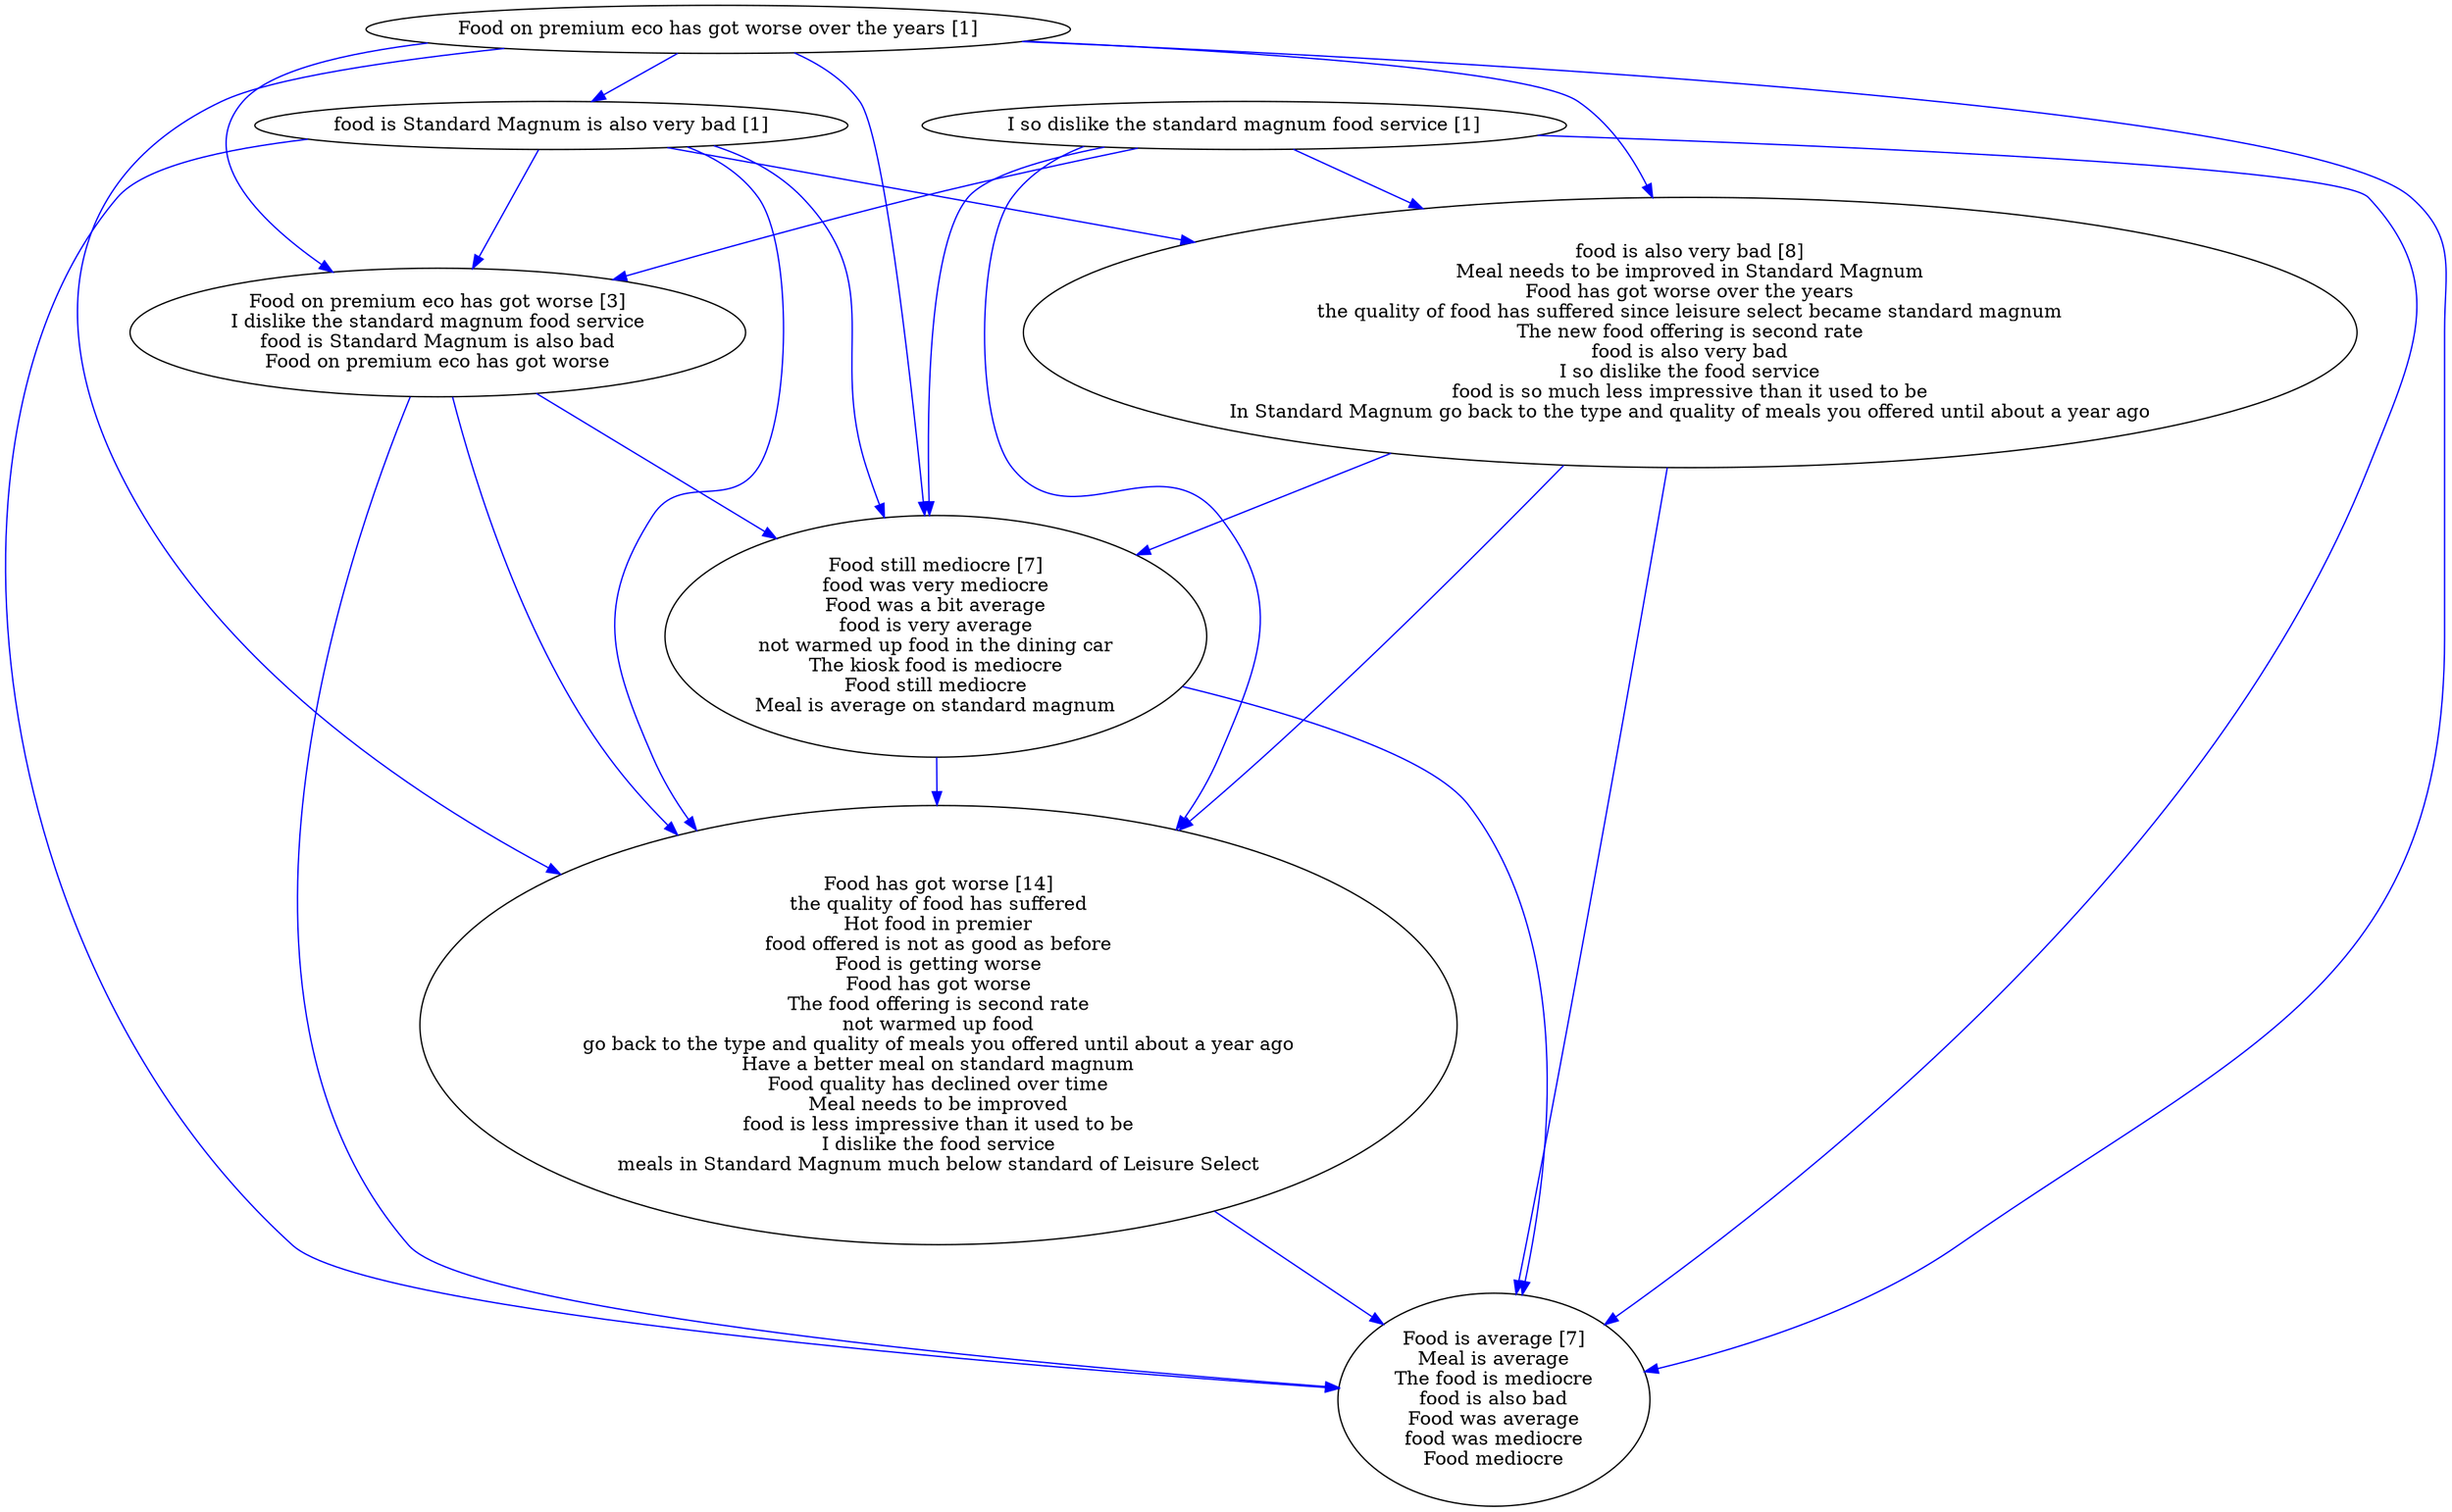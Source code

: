 digraph collapsedGraph {
"food is also very bad [8]\nMeal needs to be improved in Standard Magnum\nFood has got worse over the years\nthe quality of food has suffered since leisure select became standard magnum\nThe new food offering is second rate\nfood is also very bad\nI so dislike the food service\nfood is so much less impressive than it used to be\nIn Standard Magnum go back to the type and quality of meals you offered until about a year ago""Food on premium eco has got worse [3]\nI dislike the standard magnum food service\nfood is Standard Magnum is also bad\nFood on premium eco has got worse""Food is average [7]\nMeal is average\nThe food is mediocre\nfood is also bad\nFood was average\nfood was mediocre\nFood mediocre""Food has got worse [14]\nthe quality of food has suffered\nHot food in premier\nfood offered is not as good as before\nFood is getting worse\nFood has got worse\nThe food offering is second rate\nnot warmed up food\ngo back to the type and quality of meals you offered until about a year ago\nHave a better meal on standard magnum\nFood quality has declined over time\nMeal needs to be improved\nfood is less impressive than it used to be\nI dislike the food service\nmeals in Standard Magnum much below standard of Leisure Select""Food still mediocre [7]\nfood was very mediocre\nFood was a bit average\nfood is very average\nnot warmed up food in the dining car\nThe kiosk food is mediocre\nFood still mediocre\nMeal is average on standard magnum""Food on premium eco has got worse over the years [1]""I so dislike the standard magnum food service [1]""food is Standard Magnum is also very bad [1]""food is also very bad [8]\nMeal needs to be improved in Standard Magnum\nFood has got worse over the years\nthe quality of food has suffered since leisure select became standard magnum\nThe new food offering is second rate\nfood is also very bad\nI so dislike the food service\nfood is so much less impressive than it used to be\nIn Standard Magnum go back to the type and quality of meals you offered until about a year ago" -> "Food has got worse [14]\nthe quality of food has suffered\nHot food in premier\nfood offered is not as good as before\nFood is getting worse\nFood has got worse\nThe food offering is second rate\nnot warmed up food\ngo back to the type and quality of meals you offered until about a year ago\nHave a better meal on standard magnum\nFood quality has declined over time\nMeal needs to be improved\nfood is less impressive than it used to be\nI dislike the food service\nmeals in Standard Magnum much below standard of Leisure Select" [color=blue]
"Food still mediocre [7]\nfood was very mediocre\nFood was a bit average\nfood is very average\nnot warmed up food in the dining car\nThe kiosk food is mediocre\nFood still mediocre\nMeal is average on standard magnum" -> "Food has got worse [14]\nthe quality of food has suffered\nHot food in premier\nfood offered is not as good as before\nFood is getting worse\nFood has got worse\nThe food offering is second rate\nnot warmed up food\ngo back to the type and quality of meals you offered until about a year ago\nHave a better meal on standard magnum\nFood quality has declined over time\nMeal needs to be improved\nfood is less impressive than it used to be\nI dislike the food service\nmeals in Standard Magnum much below standard of Leisure Select" [color=blue]
"food is also very bad [8]\nMeal needs to be improved in Standard Magnum\nFood has got worse over the years\nthe quality of food has suffered since leisure select became standard magnum\nThe new food offering is second rate\nfood is also very bad\nI so dislike the food service\nfood is so much less impressive than it used to be\nIn Standard Magnum go back to the type and quality of meals you offered until about a year ago" -> "Food still mediocre [7]\nfood was very mediocre\nFood was a bit average\nfood is very average\nnot warmed up food in the dining car\nThe kiosk food is mediocre\nFood still mediocre\nMeal is average on standard magnum" [color=blue]
"Food still mediocre [7]\nfood was very mediocre\nFood was a bit average\nfood is very average\nnot warmed up food in the dining car\nThe kiosk food is mediocre\nFood still mediocre\nMeal is average on standard magnum" -> "Food is average [7]\nMeal is average\nThe food is mediocre\nfood is also bad\nFood was average\nfood was mediocre\nFood mediocre" [color=blue]
"Food has got worse [14]\nthe quality of food has suffered\nHot food in premier\nfood offered is not as good as before\nFood is getting worse\nFood has got worse\nThe food offering is second rate\nnot warmed up food\ngo back to the type and quality of meals you offered until about a year ago\nHave a better meal on standard magnum\nFood quality has declined over time\nMeal needs to be improved\nfood is less impressive than it used to be\nI dislike the food service\nmeals in Standard Magnum much below standard of Leisure Select" -> "Food is average [7]\nMeal is average\nThe food is mediocre\nfood is also bad\nFood was average\nfood was mediocre\nFood mediocre" [color=blue]
"Food on premium eco has got worse [3]\nI dislike the standard magnum food service\nfood is Standard Magnum is also bad\nFood on premium eco has got worse" -> "Food is average [7]\nMeal is average\nThe food is mediocre\nfood is also bad\nFood was average\nfood was mediocre\nFood mediocre" [color=blue]
"Food on premium eco has got worse [3]\nI dislike the standard magnum food service\nfood is Standard Magnum is also bad\nFood on premium eco has got worse" -> "Food still mediocre [7]\nfood was very mediocre\nFood was a bit average\nfood is very average\nnot warmed up food in the dining car\nThe kiosk food is mediocre\nFood still mediocre\nMeal is average on standard magnum" [color=blue]
"Food on premium eco has got worse [3]\nI dislike the standard magnum food service\nfood is Standard Magnum is also bad\nFood on premium eco has got worse" -> "Food has got worse [14]\nthe quality of food has suffered\nHot food in premier\nfood offered is not as good as before\nFood is getting worse\nFood has got worse\nThe food offering is second rate\nnot warmed up food\ngo back to the type and quality of meals you offered until about a year ago\nHave a better meal on standard magnum\nFood quality has declined over time\nMeal needs to be improved\nfood is less impressive than it used to be\nI dislike the food service\nmeals in Standard Magnum much below standard of Leisure Select" [color=blue]
"food is also very bad [8]\nMeal needs to be improved in Standard Magnum\nFood has got worse over the years\nthe quality of food has suffered since leisure select became standard magnum\nThe new food offering is second rate\nfood is also very bad\nI so dislike the food service\nfood is so much less impressive than it used to be\nIn Standard Magnum go back to the type and quality of meals you offered until about a year ago" -> "Food is average [7]\nMeal is average\nThe food is mediocre\nfood is also bad\nFood was average\nfood was mediocre\nFood mediocre" [color=blue]
"Food on premium eco has got worse over the years [1]" -> "Food still mediocre [7]\nfood was very mediocre\nFood was a bit average\nfood is very average\nnot warmed up food in the dining car\nThe kiosk food is mediocre\nFood still mediocre\nMeal is average on standard magnum" [color=blue]
"Food on premium eco has got worse over the years [1]" -> "Food has got worse [14]\nthe quality of food has suffered\nHot food in premier\nfood offered is not as good as before\nFood is getting worse\nFood has got worse\nThe food offering is second rate\nnot warmed up food\ngo back to the type and quality of meals you offered until about a year ago\nHave a better meal on standard magnum\nFood quality has declined over time\nMeal needs to be improved\nfood is less impressive than it used to be\nI dislike the food service\nmeals in Standard Magnum much below standard of Leisure Select" [color=blue]
"Food on premium eco has got worse over the years [1]" -> "food is also very bad [8]\nMeal needs to be improved in Standard Magnum\nFood has got worse over the years\nthe quality of food has suffered since leisure select became standard magnum\nThe new food offering is second rate\nfood is also very bad\nI so dislike the food service\nfood is so much less impressive than it used to be\nIn Standard Magnum go back to the type and quality of meals you offered until about a year ago" [color=blue]
"food is Standard Magnum is also very bad [1]" -> "food is also very bad [8]\nMeal needs to be improved in Standard Magnum\nFood has got worse over the years\nthe quality of food has suffered since leisure select became standard magnum\nThe new food offering is second rate\nfood is also very bad\nI so dislike the food service\nfood is so much less impressive than it used to be\nIn Standard Magnum go back to the type and quality of meals you offered until about a year ago" [color=blue]
"food is Standard Magnum is also very bad [1]" -> "Food still mediocre [7]\nfood was very mediocre\nFood was a bit average\nfood is very average\nnot warmed up food in the dining car\nThe kiosk food is mediocre\nFood still mediocre\nMeal is average on standard magnum" [color=blue]
"food is Standard Magnum is also very bad [1]" -> "Food has got worse [14]\nthe quality of food has suffered\nHot food in premier\nfood offered is not as good as before\nFood is getting worse\nFood has got worse\nThe food offering is second rate\nnot warmed up food\ngo back to the type and quality of meals you offered until about a year ago\nHave a better meal on standard magnum\nFood quality has declined over time\nMeal needs to be improved\nfood is less impressive than it used to be\nI dislike the food service\nmeals in Standard Magnum much below standard of Leisure Select" [color=blue]
"food is Standard Magnum is also very bad [1]" -> "Food is average [7]\nMeal is average\nThe food is mediocre\nfood is also bad\nFood was average\nfood was mediocre\nFood mediocre" [color=blue]
"Food on premium eco has got worse over the years [1]" -> "Food is average [7]\nMeal is average\nThe food is mediocre\nfood is also bad\nFood was average\nfood was mediocre\nFood mediocre" [color=blue]
"Food on premium eco has got worse over the years [1]" -> "food is Standard Magnum is also very bad [1]" [color=blue]
"I so dislike the standard magnum food service [1]" -> "food is also very bad [8]\nMeal needs to be improved in Standard Magnum\nFood has got worse over the years\nthe quality of food has suffered since leisure select became standard magnum\nThe new food offering is second rate\nfood is also very bad\nI so dislike the food service\nfood is so much less impressive than it used to be\nIn Standard Magnum go back to the type and quality of meals you offered until about a year ago" [color=blue]
"I so dislike the standard magnum food service [1]" -> "Food has got worse [14]\nthe quality of food has suffered\nHot food in premier\nfood offered is not as good as before\nFood is getting worse\nFood has got worse\nThe food offering is second rate\nnot warmed up food\ngo back to the type and quality of meals you offered until about a year ago\nHave a better meal on standard magnum\nFood quality has declined over time\nMeal needs to be improved\nfood is less impressive than it used to be\nI dislike the food service\nmeals in Standard Magnum much below standard of Leisure Select" [color=blue]
"I so dislike the standard magnum food service [1]" -> "Food still mediocre [7]\nfood was very mediocre\nFood was a bit average\nfood is very average\nnot warmed up food in the dining car\nThe kiosk food is mediocre\nFood still mediocre\nMeal is average on standard magnum" [color=blue]
"I so dislike the standard magnum food service [1]" -> "Food is average [7]\nMeal is average\nThe food is mediocre\nfood is also bad\nFood was average\nfood was mediocre\nFood mediocre" [color=blue]
"Food on premium eco has got worse over the years [1]" -> "Food on premium eco has got worse [3]\nI dislike the standard magnum food service\nfood is Standard Magnum is also bad\nFood on premium eco has got worse" [color=blue]
"I so dislike the standard magnum food service [1]" -> "Food on premium eco has got worse [3]\nI dislike the standard magnum food service\nfood is Standard Magnum is also bad\nFood on premium eco has got worse" [color=blue]
"food is Standard Magnum is also very bad [1]" -> "Food on premium eco has got worse [3]\nI dislike the standard magnum food service\nfood is Standard Magnum is also bad\nFood on premium eco has got worse" [color=blue]
}